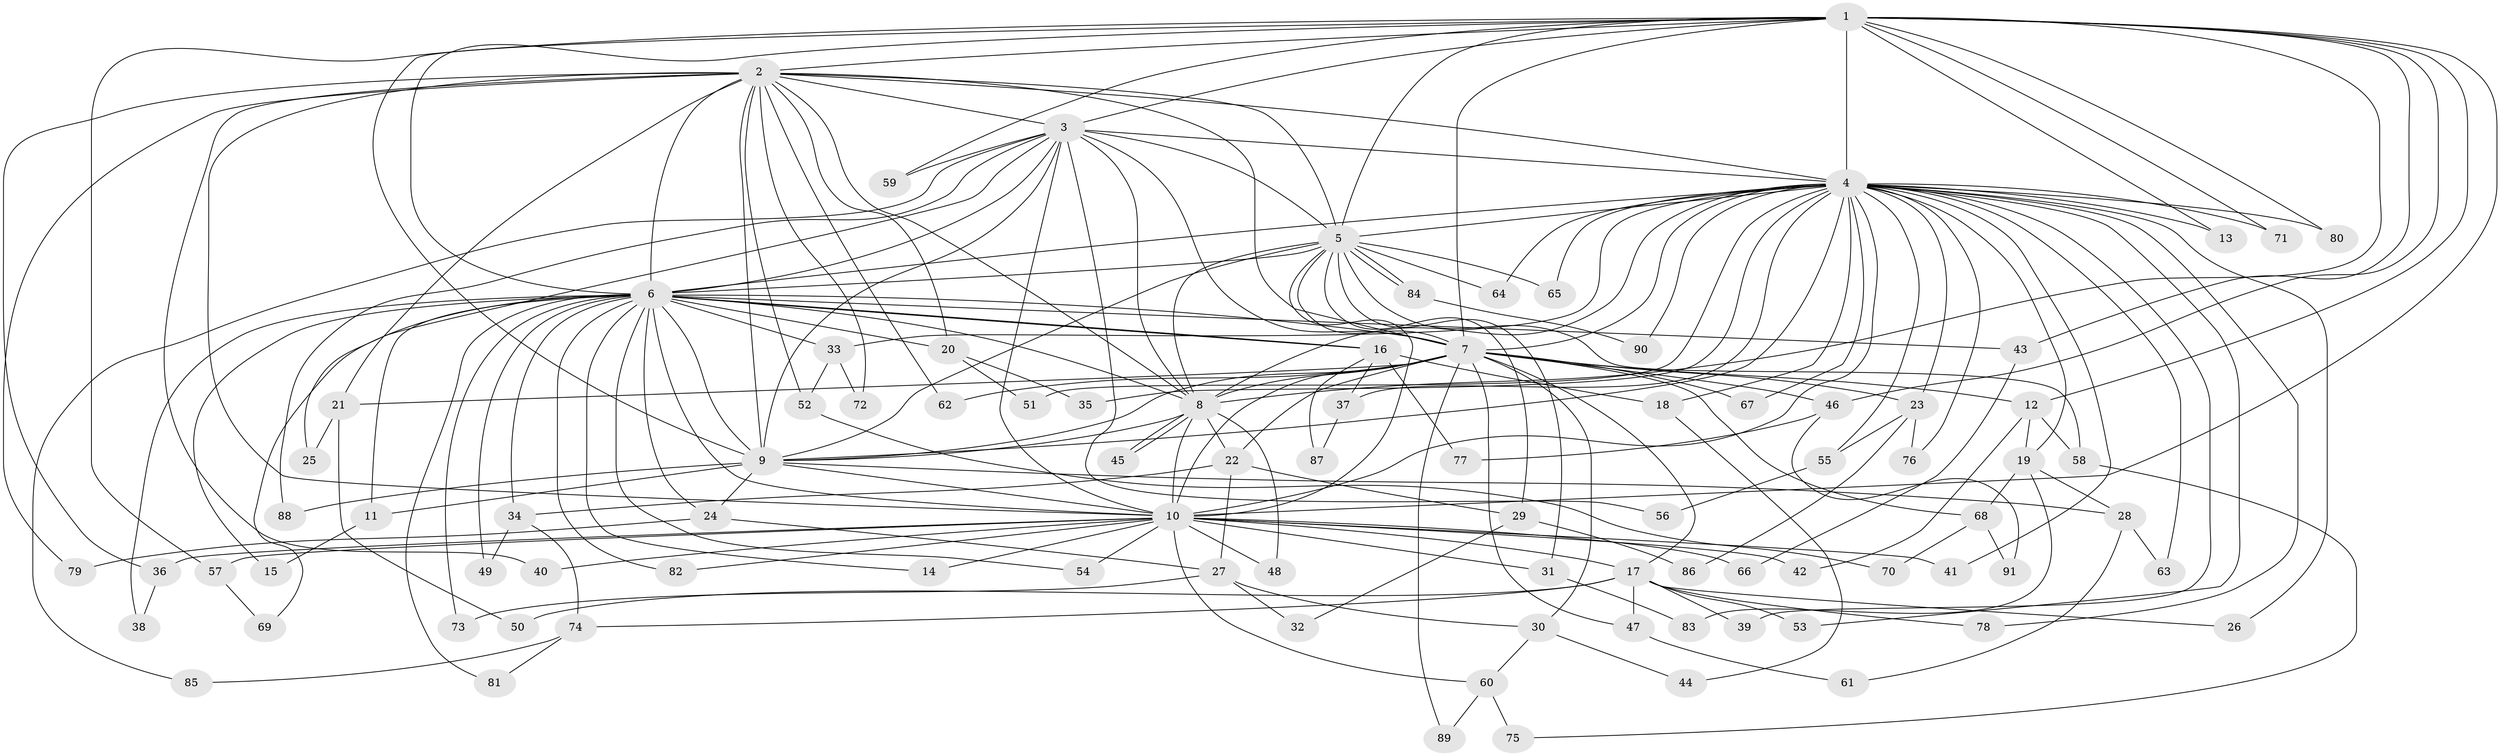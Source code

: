 // Generated by graph-tools (version 1.1) at 2025/11/02/27/25 16:11:03]
// undirected, 91 vertices, 207 edges
graph export_dot {
graph [start="1"]
  node [color=gray90,style=filled];
  1;
  2;
  3;
  4;
  5;
  6;
  7;
  8;
  9;
  10;
  11;
  12;
  13;
  14;
  15;
  16;
  17;
  18;
  19;
  20;
  21;
  22;
  23;
  24;
  25;
  26;
  27;
  28;
  29;
  30;
  31;
  32;
  33;
  34;
  35;
  36;
  37;
  38;
  39;
  40;
  41;
  42;
  43;
  44;
  45;
  46;
  47;
  48;
  49;
  50;
  51;
  52;
  53;
  54;
  55;
  56;
  57;
  58;
  59;
  60;
  61;
  62;
  63;
  64;
  65;
  66;
  67;
  68;
  69;
  70;
  71;
  72;
  73;
  74;
  75;
  76;
  77;
  78;
  79;
  80;
  81;
  82;
  83;
  84;
  85;
  86;
  87;
  88;
  89;
  90;
  91;
  1 -- 2;
  1 -- 3;
  1 -- 4;
  1 -- 5;
  1 -- 6;
  1 -- 7;
  1 -- 8;
  1 -- 9;
  1 -- 10;
  1 -- 12;
  1 -- 13;
  1 -- 43;
  1 -- 46;
  1 -- 57;
  1 -- 59;
  1 -- 71;
  1 -- 80;
  2 -- 3;
  2 -- 4;
  2 -- 5;
  2 -- 6;
  2 -- 7;
  2 -- 8;
  2 -- 9;
  2 -- 10;
  2 -- 20;
  2 -- 21;
  2 -- 36;
  2 -- 40;
  2 -- 52;
  2 -- 62;
  2 -- 72;
  2 -- 79;
  3 -- 4;
  3 -- 5;
  3 -- 6;
  3 -- 7;
  3 -- 8;
  3 -- 9;
  3 -- 10;
  3 -- 25;
  3 -- 56;
  3 -- 59;
  3 -- 85;
  3 -- 88;
  4 -- 5;
  4 -- 6;
  4 -- 7;
  4 -- 8;
  4 -- 9;
  4 -- 10;
  4 -- 13;
  4 -- 18;
  4 -- 19;
  4 -- 23;
  4 -- 26;
  4 -- 33;
  4 -- 35;
  4 -- 37;
  4 -- 39;
  4 -- 41;
  4 -- 51;
  4 -- 53;
  4 -- 55;
  4 -- 63;
  4 -- 64;
  4 -- 65;
  4 -- 67;
  4 -- 71;
  4 -- 76;
  4 -- 78;
  4 -- 80;
  4 -- 90;
  5 -- 6;
  5 -- 7;
  5 -- 8;
  5 -- 9;
  5 -- 10;
  5 -- 29;
  5 -- 31;
  5 -- 58;
  5 -- 64;
  5 -- 65;
  5 -- 84;
  5 -- 84;
  6 -- 7;
  6 -- 8;
  6 -- 9;
  6 -- 10;
  6 -- 11;
  6 -- 14;
  6 -- 15;
  6 -- 16;
  6 -- 16;
  6 -- 20;
  6 -- 24;
  6 -- 33;
  6 -- 34;
  6 -- 38;
  6 -- 43;
  6 -- 49;
  6 -- 54;
  6 -- 69;
  6 -- 73;
  6 -- 81;
  6 -- 82;
  7 -- 8;
  7 -- 9;
  7 -- 10;
  7 -- 12;
  7 -- 17;
  7 -- 21;
  7 -- 22;
  7 -- 23;
  7 -- 30;
  7 -- 46;
  7 -- 47;
  7 -- 62;
  7 -- 67;
  7 -- 68;
  7 -- 89;
  8 -- 9;
  8 -- 10;
  8 -- 22;
  8 -- 45;
  8 -- 45;
  8 -- 48;
  9 -- 10;
  9 -- 11;
  9 -- 24;
  9 -- 28;
  9 -- 88;
  10 -- 14;
  10 -- 17;
  10 -- 31;
  10 -- 36;
  10 -- 40;
  10 -- 41;
  10 -- 42;
  10 -- 48;
  10 -- 54;
  10 -- 57;
  10 -- 60;
  10 -- 66;
  10 -- 82;
  11 -- 15;
  12 -- 19;
  12 -- 42;
  12 -- 58;
  16 -- 18;
  16 -- 37;
  16 -- 77;
  16 -- 87;
  17 -- 26;
  17 -- 39;
  17 -- 47;
  17 -- 50;
  17 -- 53;
  17 -- 74;
  17 -- 78;
  18 -- 44;
  19 -- 28;
  19 -- 68;
  19 -- 83;
  20 -- 35;
  20 -- 51;
  21 -- 25;
  21 -- 50;
  22 -- 27;
  22 -- 29;
  22 -- 34;
  23 -- 55;
  23 -- 76;
  23 -- 86;
  24 -- 27;
  24 -- 79;
  27 -- 30;
  27 -- 32;
  27 -- 73;
  28 -- 61;
  28 -- 63;
  29 -- 32;
  29 -- 86;
  30 -- 44;
  30 -- 60;
  31 -- 83;
  33 -- 52;
  33 -- 72;
  34 -- 49;
  34 -- 74;
  36 -- 38;
  37 -- 87;
  43 -- 66;
  46 -- 77;
  46 -- 91;
  47 -- 61;
  52 -- 70;
  55 -- 56;
  57 -- 69;
  58 -- 75;
  60 -- 75;
  60 -- 89;
  68 -- 70;
  68 -- 91;
  74 -- 81;
  74 -- 85;
  84 -- 90;
}
